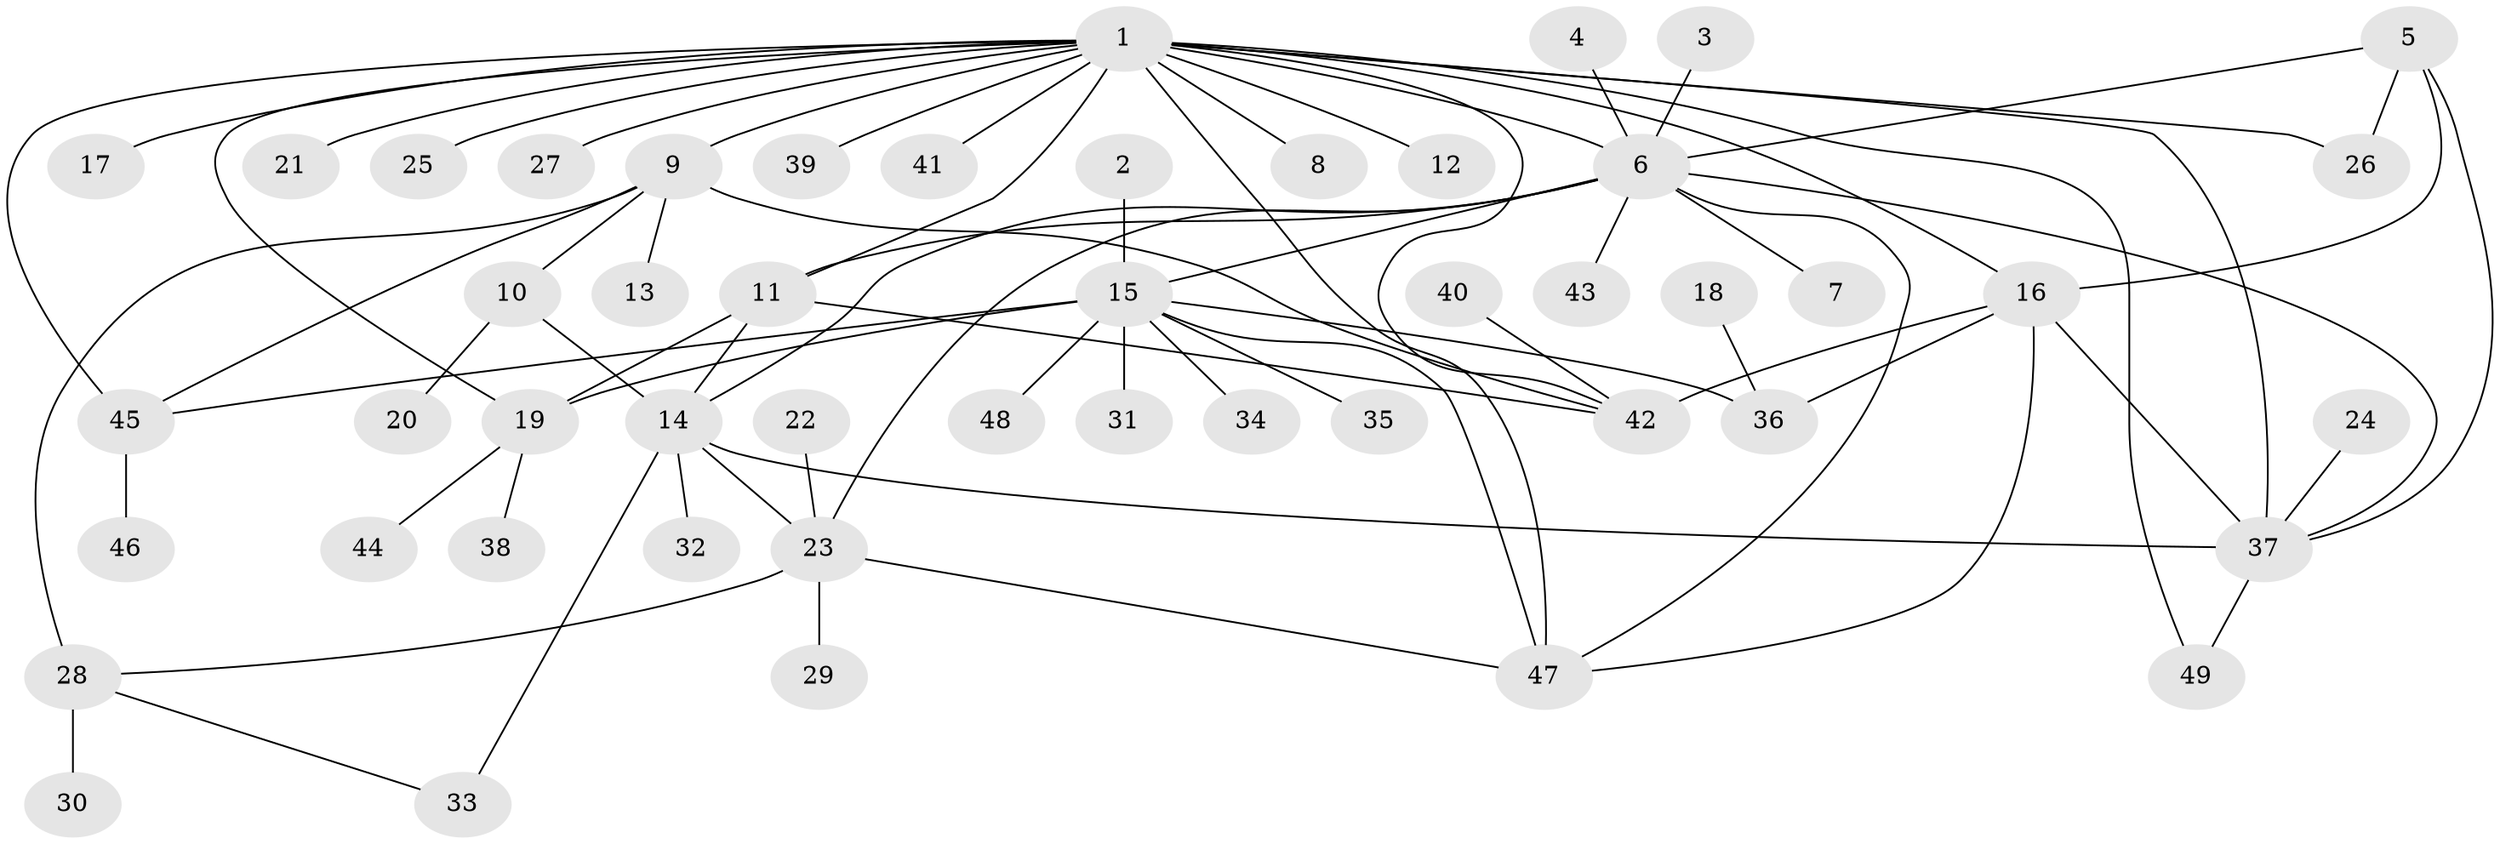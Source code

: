 // original degree distribution, {21: 0.014705882352941176, 6: 0.029411764705882353, 15: 0.014705882352941176, 4: 0.07352941176470588, 13: 0.014705882352941176, 2: 0.23529411764705882, 1: 0.47058823529411764, 10: 0.014705882352941176, 7: 0.029411764705882353, 5: 0.07352941176470588, 3: 0.029411764705882353}
// Generated by graph-tools (version 1.1) at 2025/36/03/04/25 23:36:49]
// undirected, 49 vertices, 73 edges
graph export_dot {
  node [color=gray90,style=filled];
  1;
  2;
  3;
  4;
  5;
  6;
  7;
  8;
  9;
  10;
  11;
  12;
  13;
  14;
  15;
  16;
  17;
  18;
  19;
  20;
  21;
  22;
  23;
  24;
  25;
  26;
  27;
  28;
  29;
  30;
  31;
  32;
  33;
  34;
  35;
  36;
  37;
  38;
  39;
  40;
  41;
  42;
  43;
  44;
  45;
  46;
  47;
  48;
  49;
  1 -- 6 [weight=2.0];
  1 -- 8 [weight=1.0];
  1 -- 9 [weight=1.0];
  1 -- 11 [weight=1.0];
  1 -- 12 [weight=1.0];
  1 -- 16 [weight=1.0];
  1 -- 17 [weight=1.0];
  1 -- 19 [weight=1.0];
  1 -- 21 [weight=1.0];
  1 -- 25 [weight=1.0];
  1 -- 26 [weight=1.0];
  1 -- 27 [weight=1.0];
  1 -- 37 [weight=1.0];
  1 -- 39 [weight=1.0];
  1 -- 41 [weight=1.0];
  1 -- 42 [weight=1.0];
  1 -- 45 [weight=1.0];
  1 -- 47 [weight=1.0];
  1 -- 49 [weight=1.0];
  2 -- 15 [weight=1.0];
  3 -- 6 [weight=1.0];
  4 -- 6 [weight=1.0];
  5 -- 6 [weight=1.0];
  5 -- 16 [weight=1.0];
  5 -- 26 [weight=1.0];
  5 -- 37 [weight=1.0];
  6 -- 7 [weight=1.0];
  6 -- 11 [weight=1.0];
  6 -- 14 [weight=3.0];
  6 -- 15 [weight=1.0];
  6 -- 23 [weight=1.0];
  6 -- 37 [weight=1.0];
  6 -- 43 [weight=1.0];
  6 -- 47 [weight=1.0];
  9 -- 10 [weight=1.0];
  9 -- 13 [weight=1.0];
  9 -- 28 [weight=2.0];
  9 -- 42 [weight=1.0];
  9 -- 45 [weight=1.0];
  10 -- 14 [weight=1.0];
  10 -- 20 [weight=1.0];
  11 -- 14 [weight=1.0];
  11 -- 19 [weight=1.0];
  11 -- 42 [weight=1.0];
  14 -- 23 [weight=1.0];
  14 -- 32 [weight=1.0];
  14 -- 33 [weight=1.0];
  14 -- 37 [weight=1.0];
  15 -- 19 [weight=1.0];
  15 -- 31 [weight=1.0];
  15 -- 34 [weight=1.0];
  15 -- 35 [weight=1.0];
  15 -- 36 [weight=1.0];
  15 -- 45 [weight=1.0];
  15 -- 47 [weight=1.0];
  15 -- 48 [weight=1.0];
  16 -- 36 [weight=1.0];
  16 -- 37 [weight=1.0];
  16 -- 42 [weight=1.0];
  16 -- 47 [weight=1.0];
  18 -- 36 [weight=1.0];
  19 -- 38 [weight=1.0];
  19 -- 44 [weight=1.0];
  22 -- 23 [weight=1.0];
  23 -- 28 [weight=1.0];
  23 -- 29 [weight=1.0];
  23 -- 47 [weight=1.0];
  24 -- 37 [weight=1.0];
  28 -- 30 [weight=1.0];
  28 -- 33 [weight=1.0];
  37 -- 49 [weight=1.0];
  40 -- 42 [weight=1.0];
  45 -- 46 [weight=1.0];
}
